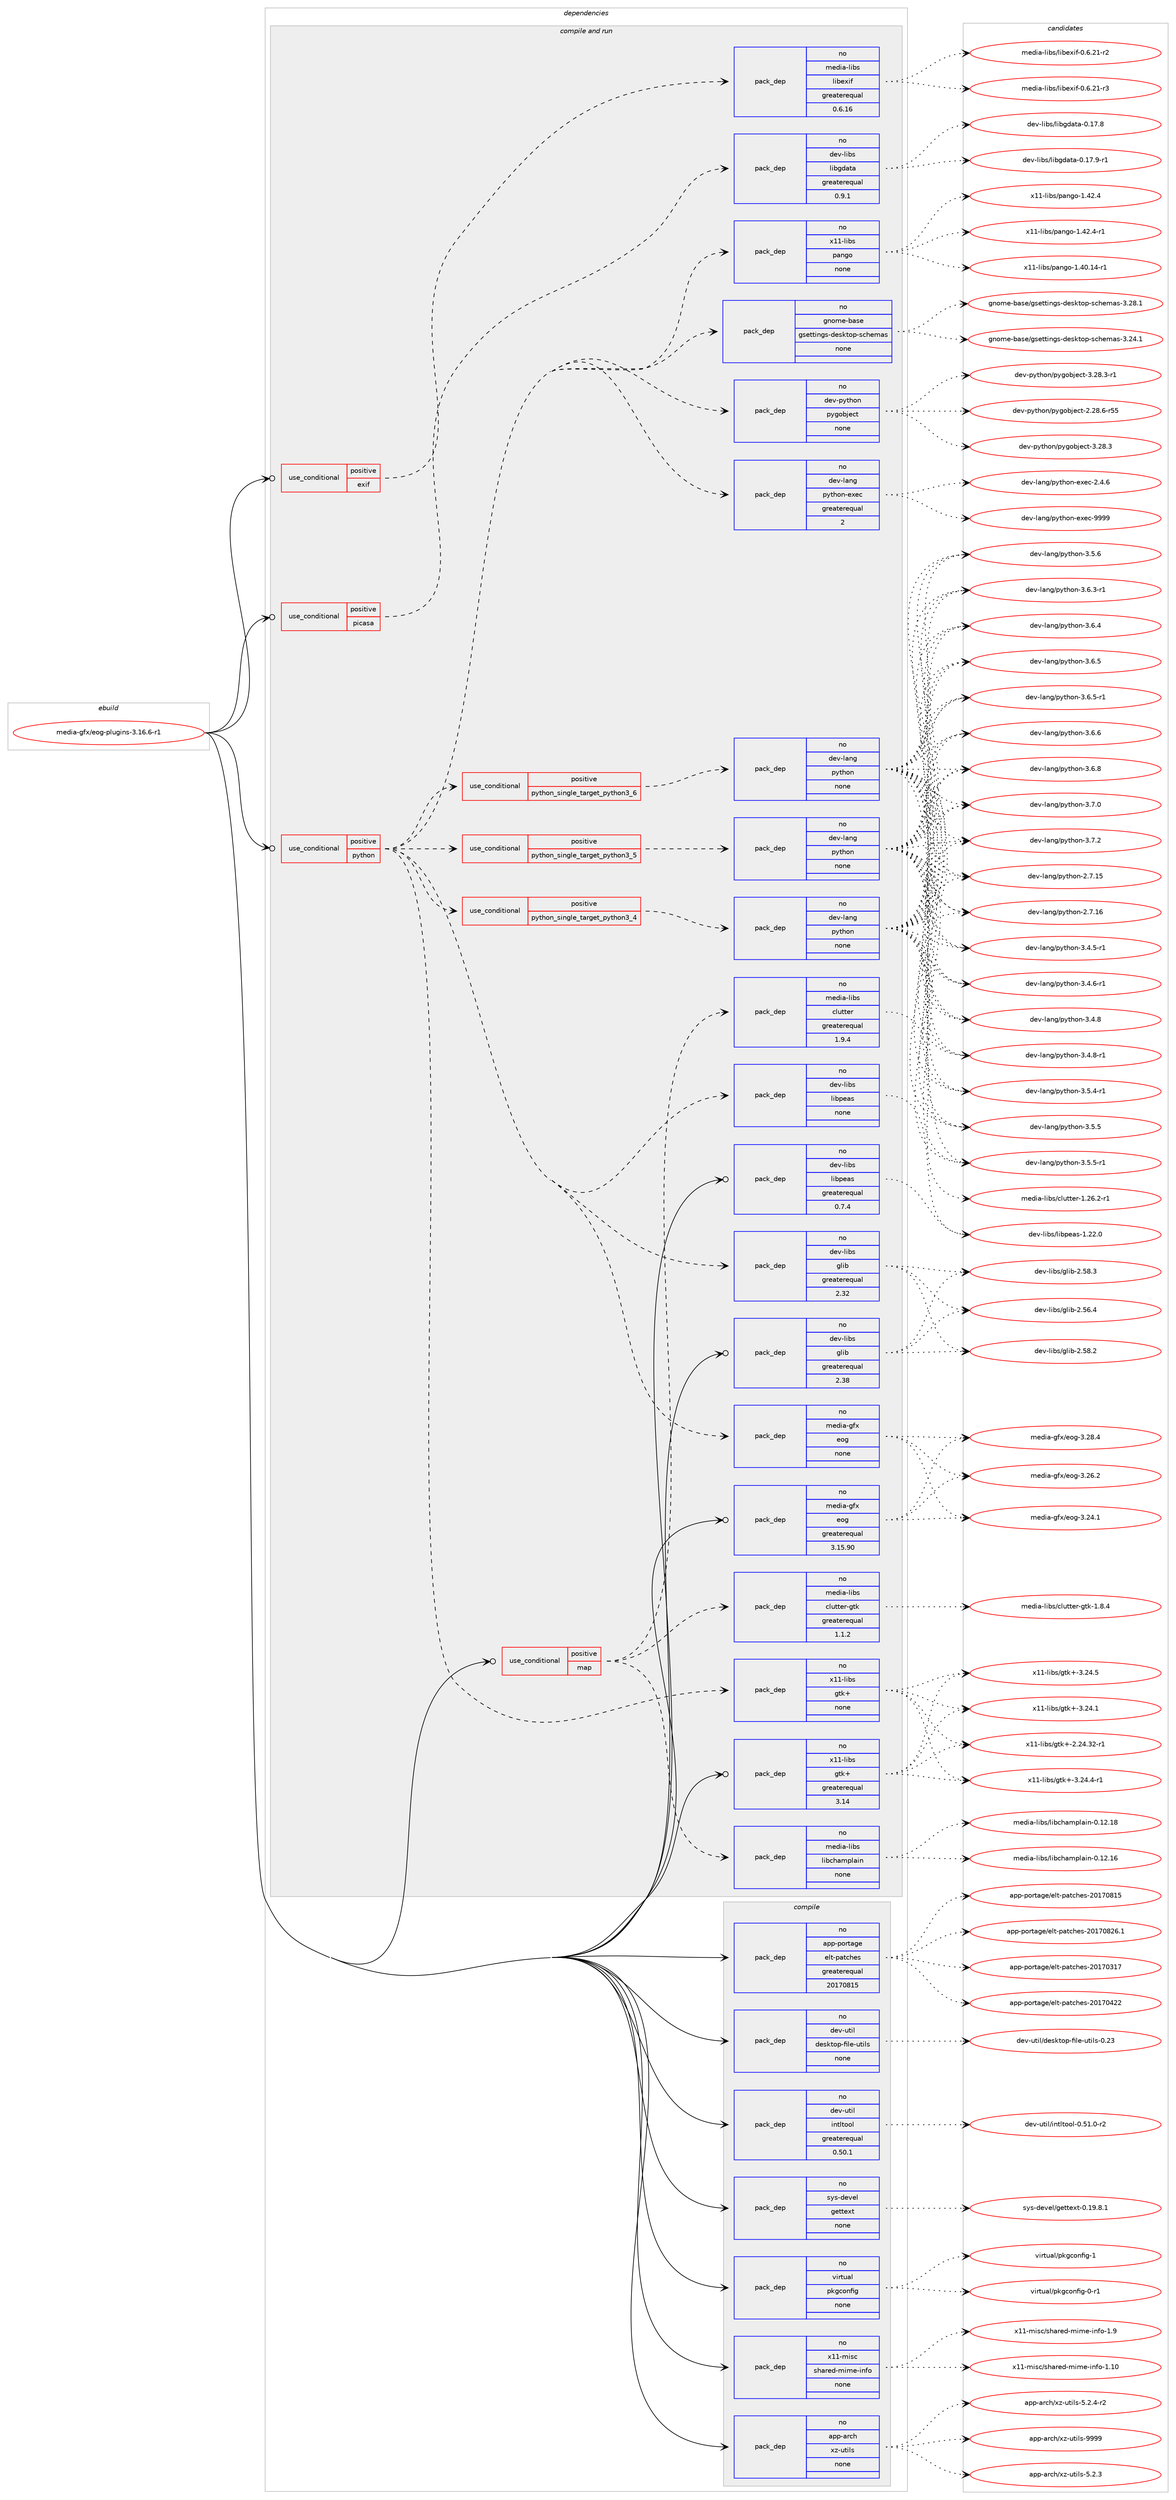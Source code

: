 digraph prolog {

# *************
# Graph options
# *************

newrank=true;
concentrate=true;
compound=true;
graph [rankdir=LR,fontname=Helvetica,fontsize=10,ranksep=1.5];#, ranksep=2.5, nodesep=0.2];
edge  [arrowhead=vee];
node  [fontname=Helvetica,fontsize=10];

# **********
# The ebuild
# **********

subgraph cluster_leftcol {
color=gray;
rank=same;
label=<<i>ebuild</i>>;
id [label="media-gfx/eog-plugins-3.16.6-r1", color=red, width=4, href="../media-gfx/eog-plugins-3.16.6-r1.svg"];
}

# ****************
# The dependencies
# ****************

subgraph cluster_midcol {
color=gray;
label=<<i>dependencies</i>>;
subgraph cluster_compile {
fillcolor="#eeeeee";
style=filled;
label=<<i>compile</i>>;
subgraph pack1144856 {
dependency1602657 [label=<<TABLE BORDER="0" CELLBORDER="1" CELLSPACING="0" CELLPADDING="4" WIDTH="220"><TR><TD ROWSPAN="6" CELLPADDING="30">pack_dep</TD></TR><TR><TD WIDTH="110">no</TD></TR><TR><TD>app-arch</TD></TR><TR><TD>xz-utils</TD></TR><TR><TD>none</TD></TR><TR><TD></TD></TR></TABLE>>, shape=none, color=blue];
}
id:e -> dependency1602657:w [weight=20,style="solid",arrowhead="vee"];
subgraph pack1144857 {
dependency1602658 [label=<<TABLE BORDER="0" CELLBORDER="1" CELLSPACING="0" CELLPADDING="4" WIDTH="220"><TR><TD ROWSPAN="6" CELLPADDING="30">pack_dep</TD></TR><TR><TD WIDTH="110">no</TD></TR><TR><TD>app-portage</TD></TR><TR><TD>elt-patches</TD></TR><TR><TD>greaterequal</TD></TR><TR><TD>20170815</TD></TR></TABLE>>, shape=none, color=blue];
}
id:e -> dependency1602658:w [weight=20,style="solid",arrowhead="vee"];
subgraph pack1144858 {
dependency1602659 [label=<<TABLE BORDER="0" CELLBORDER="1" CELLSPACING="0" CELLPADDING="4" WIDTH="220"><TR><TD ROWSPAN="6" CELLPADDING="30">pack_dep</TD></TR><TR><TD WIDTH="110">no</TD></TR><TR><TD>dev-util</TD></TR><TR><TD>desktop-file-utils</TD></TR><TR><TD>none</TD></TR><TR><TD></TD></TR></TABLE>>, shape=none, color=blue];
}
id:e -> dependency1602659:w [weight=20,style="solid",arrowhead="vee"];
subgraph pack1144859 {
dependency1602660 [label=<<TABLE BORDER="0" CELLBORDER="1" CELLSPACING="0" CELLPADDING="4" WIDTH="220"><TR><TD ROWSPAN="6" CELLPADDING="30">pack_dep</TD></TR><TR><TD WIDTH="110">no</TD></TR><TR><TD>dev-util</TD></TR><TR><TD>intltool</TD></TR><TR><TD>greaterequal</TD></TR><TR><TD>0.50.1</TD></TR></TABLE>>, shape=none, color=blue];
}
id:e -> dependency1602660:w [weight=20,style="solid",arrowhead="vee"];
subgraph pack1144860 {
dependency1602661 [label=<<TABLE BORDER="0" CELLBORDER="1" CELLSPACING="0" CELLPADDING="4" WIDTH="220"><TR><TD ROWSPAN="6" CELLPADDING="30">pack_dep</TD></TR><TR><TD WIDTH="110">no</TD></TR><TR><TD>sys-devel</TD></TR><TR><TD>gettext</TD></TR><TR><TD>none</TD></TR><TR><TD></TD></TR></TABLE>>, shape=none, color=blue];
}
id:e -> dependency1602661:w [weight=20,style="solid",arrowhead="vee"];
subgraph pack1144861 {
dependency1602662 [label=<<TABLE BORDER="0" CELLBORDER="1" CELLSPACING="0" CELLPADDING="4" WIDTH="220"><TR><TD ROWSPAN="6" CELLPADDING="30">pack_dep</TD></TR><TR><TD WIDTH="110">no</TD></TR><TR><TD>virtual</TD></TR><TR><TD>pkgconfig</TD></TR><TR><TD>none</TD></TR><TR><TD></TD></TR></TABLE>>, shape=none, color=blue];
}
id:e -> dependency1602662:w [weight=20,style="solid",arrowhead="vee"];
subgraph pack1144862 {
dependency1602663 [label=<<TABLE BORDER="0" CELLBORDER="1" CELLSPACING="0" CELLPADDING="4" WIDTH="220"><TR><TD ROWSPAN="6" CELLPADDING="30">pack_dep</TD></TR><TR><TD WIDTH="110">no</TD></TR><TR><TD>x11-misc</TD></TR><TR><TD>shared-mime-info</TD></TR><TR><TD>none</TD></TR><TR><TD></TD></TR></TABLE>>, shape=none, color=blue];
}
id:e -> dependency1602663:w [weight=20,style="solid",arrowhead="vee"];
}
subgraph cluster_compileandrun {
fillcolor="#eeeeee";
style=filled;
label=<<i>compile and run</i>>;
subgraph cond432253 {
dependency1602664 [label=<<TABLE BORDER="0" CELLBORDER="1" CELLSPACING="0" CELLPADDING="4"><TR><TD ROWSPAN="3" CELLPADDING="10">use_conditional</TD></TR><TR><TD>positive</TD></TR><TR><TD>exif</TD></TR></TABLE>>, shape=none, color=red];
subgraph pack1144863 {
dependency1602665 [label=<<TABLE BORDER="0" CELLBORDER="1" CELLSPACING="0" CELLPADDING="4" WIDTH="220"><TR><TD ROWSPAN="6" CELLPADDING="30">pack_dep</TD></TR><TR><TD WIDTH="110">no</TD></TR><TR><TD>media-libs</TD></TR><TR><TD>libexif</TD></TR><TR><TD>greaterequal</TD></TR><TR><TD>0.6.16</TD></TR></TABLE>>, shape=none, color=blue];
}
dependency1602664:e -> dependency1602665:w [weight=20,style="dashed",arrowhead="vee"];
}
id:e -> dependency1602664:w [weight=20,style="solid",arrowhead="odotvee"];
subgraph cond432254 {
dependency1602666 [label=<<TABLE BORDER="0" CELLBORDER="1" CELLSPACING="0" CELLPADDING="4"><TR><TD ROWSPAN="3" CELLPADDING="10">use_conditional</TD></TR><TR><TD>positive</TD></TR><TR><TD>map</TD></TR></TABLE>>, shape=none, color=red];
subgraph pack1144864 {
dependency1602667 [label=<<TABLE BORDER="0" CELLBORDER="1" CELLSPACING="0" CELLPADDING="4" WIDTH="220"><TR><TD ROWSPAN="6" CELLPADDING="30">pack_dep</TD></TR><TR><TD WIDTH="110">no</TD></TR><TR><TD>media-libs</TD></TR><TR><TD>libchamplain</TD></TR><TR><TD>none</TD></TR><TR><TD></TD></TR></TABLE>>, shape=none, color=blue];
}
dependency1602666:e -> dependency1602667:w [weight=20,style="dashed",arrowhead="vee"];
subgraph pack1144865 {
dependency1602668 [label=<<TABLE BORDER="0" CELLBORDER="1" CELLSPACING="0" CELLPADDING="4" WIDTH="220"><TR><TD ROWSPAN="6" CELLPADDING="30">pack_dep</TD></TR><TR><TD WIDTH="110">no</TD></TR><TR><TD>media-libs</TD></TR><TR><TD>clutter</TD></TR><TR><TD>greaterequal</TD></TR><TR><TD>1.9.4</TD></TR></TABLE>>, shape=none, color=blue];
}
dependency1602666:e -> dependency1602668:w [weight=20,style="dashed",arrowhead="vee"];
subgraph pack1144866 {
dependency1602669 [label=<<TABLE BORDER="0" CELLBORDER="1" CELLSPACING="0" CELLPADDING="4" WIDTH="220"><TR><TD ROWSPAN="6" CELLPADDING="30">pack_dep</TD></TR><TR><TD WIDTH="110">no</TD></TR><TR><TD>media-libs</TD></TR><TR><TD>clutter-gtk</TD></TR><TR><TD>greaterequal</TD></TR><TR><TD>1.1.2</TD></TR></TABLE>>, shape=none, color=blue];
}
dependency1602666:e -> dependency1602669:w [weight=20,style="dashed",arrowhead="vee"];
}
id:e -> dependency1602666:w [weight=20,style="solid",arrowhead="odotvee"];
subgraph cond432255 {
dependency1602670 [label=<<TABLE BORDER="0" CELLBORDER="1" CELLSPACING="0" CELLPADDING="4"><TR><TD ROWSPAN="3" CELLPADDING="10">use_conditional</TD></TR><TR><TD>positive</TD></TR><TR><TD>picasa</TD></TR></TABLE>>, shape=none, color=red];
subgraph pack1144867 {
dependency1602671 [label=<<TABLE BORDER="0" CELLBORDER="1" CELLSPACING="0" CELLPADDING="4" WIDTH="220"><TR><TD ROWSPAN="6" CELLPADDING="30">pack_dep</TD></TR><TR><TD WIDTH="110">no</TD></TR><TR><TD>dev-libs</TD></TR><TR><TD>libgdata</TD></TR><TR><TD>greaterequal</TD></TR><TR><TD>0.9.1</TD></TR></TABLE>>, shape=none, color=blue];
}
dependency1602670:e -> dependency1602671:w [weight=20,style="dashed",arrowhead="vee"];
}
id:e -> dependency1602670:w [weight=20,style="solid",arrowhead="odotvee"];
subgraph cond432256 {
dependency1602672 [label=<<TABLE BORDER="0" CELLBORDER="1" CELLSPACING="0" CELLPADDING="4"><TR><TD ROWSPAN="3" CELLPADDING="10">use_conditional</TD></TR><TR><TD>positive</TD></TR><TR><TD>python</TD></TR></TABLE>>, shape=none, color=red];
subgraph cond432257 {
dependency1602673 [label=<<TABLE BORDER="0" CELLBORDER="1" CELLSPACING="0" CELLPADDING="4"><TR><TD ROWSPAN="3" CELLPADDING="10">use_conditional</TD></TR><TR><TD>positive</TD></TR><TR><TD>python_single_target_python3_4</TD></TR></TABLE>>, shape=none, color=red];
subgraph pack1144868 {
dependency1602674 [label=<<TABLE BORDER="0" CELLBORDER="1" CELLSPACING="0" CELLPADDING="4" WIDTH="220"><TR><TD ROWSPAN="6" CELLPADDING="30">pack_dep</TD></TR><TR><TD WIDTH="110">no</TD></TR><TR><TD>dev-lang</TD></TR><TR><TD>python</TD></TR><TR><TD>none</TD></TR><TR><TD></TD></TR></TABLE>>, shape=none, color=blue];
}
dependency1602673:e -> dependency1602674:w [weight=20,style="dashed",arrowhead="vee"];
}
dependency1602672:e -> dependency1602673:w [weight=20,style="dashed",arrowhead="vee"];
subgraph cond432258 {
dependency1602675 [label=<<TABLE BORDER="0" CELLBORDER="1" CELLSPACING="0" CELLPADDING="4"><TR><TD ROWSPAN="3" CELLPADDING="10">use_conditional</TD></TR><TR><TD>positive</TD></TR><TR><TD>python_single_target_python3_5</TD></TR></TABLE>>, shape=none, color=red];
subgraph pack1144869 {
dependency1602676 [label=<<TABLE BORDER="0" CELLBORDER="1" CELLSPACING="0" CELLPADDING="4" WIDTH="220"><TR><TD ROWSPAN="6" CELLPADDING="30">pack_dep</TD></TR><TR><TD WIDTH="110">no</TD></TR><TR><TD>dev-lang</TD></TR><TR><TD>python</TD></TR><TR><TD>none</TD></TR><TR><TD></TD></TR></TABLE>>, shape=none, color=blue];
}
dependency1602675:e -> dependency1602676:w [weight=20,style="dashed",arrowhead="vee"];
}
dependency1602672:e -> dependency1602675:w [weight=20,style="dashed",arrowhead="vee"];
subgraph cond432259 {
dependency1602677 [label=<<TABLE BORDER="0" CELLBORDER="1" CELLSPACING="0" CELLPADDING="4"><TR><TD ROWSPAN="3" CELLPADDING="10">use_conditional</TD></TR><TR><TD>positive</TD></TR><TR><TD>python_single_target_python3_6</TD></TR></TABLE>>, shape=none, color=red];
subgraph pack1144870 {
dependency1602678 [label=<<TABLE BORDER="0" CELLBORDER="1" CELLSPACING="0" CELLPADDING="4" WIDTH="220"><TR><TD ROWSPAN="6" CELLPADDING="30">pack_dep</TD></TR><TR><TD WIDTH="110">no</TD></TR><TR><TD>dev-lang</TD></TR><TR><TD>python</TD></TR><TR><TD>none</TD></TR><TR><TD></TD></TR></TABLE>>, shape=none, color=blue];
}
dependency1602677:e -> dependency1602678:w [weight=20,style="dashed",arrowhead="vee"];
}
dependency1602672:e -> dependency1602677:w [weight=20,style="dashed",arrowhead="vee"];
subgraph pack1144871 {
dependency1602679 [label=<<TABLE BORDER="0" CELLBORDER="1" CELLSPACING="0" CELLPADDING="4" WIDTH="220"><TR><TD ROWSPAN="6" CELLPADDING="30">pack_dep</TD></TR><TR><TD WIDTH="110">no</TD></TR><TR><TD>dev-lang</TD></TR><TR><TD>python-exec</TD></TR><TR><TD>greaterequal</TD></TR><TR><TD>2</TD></TR></TABLE>>, shape=none, color=blue];
}
dependency1602672:e -> dependency1602679:w [weight=20,style="dashed",arrowhead="vee"];
subgraph pack1144872 {
dependency1602680 [label=<<TABLE BORDER="0" CELLBORDER="1" CELLSPACING="0" CELLPADDING="4" WIDTH="220"><TR><TD ROWSPAN="6" CELLPADDING="30">pack_dep</TD></TR><TR><TD WIDTH="110">no</TD></TR><TR><TD>dev-libs</TD></TR><TR><TD>glib</TD></TR><TR><TD>greaterequal</TD></TR><TR><TD>2.32</TD></TR></TABLE>>, shape=none, color=blue];
}
dependency1602672:e -> dependency1602680:w [weight=20,style="dashed",arrowhead="vee"];
subgraph pack1144873 {
dependency1602681 [label=<<TABLE BORDER="0" CELLBORDER="1" CELLSPACING="0" CELLPADDING="4" WIDTH="220"><TR><TD ROWSPAN="6" CELLPADDING="30">pack_dep</TD></TR><TR><TD WIDTH="110">no</TD></TR><TR><TD>dev-libs</TD></TR><TR><TD>libpeas</TD></TR><TR><TD>none</TD></TR><TR><TD></TD></TR></TABLE>>, shape=none, color=blue];
}
dependency1602672:e -> dependency1602681:w [weight=20,style="dashed",arrowhead="vee"];
subgraph pack1144874 {
dependency1602682 [label=<<TABLE BORDER="0" CELLBORDER="1" CELLSPACING="0" CELLPADDING="4" WIDTH="220"><TR><TD ROWSPAN="6" CELLPADDING="30">pack_dep</TD></TR><TR><TD WIDTH="110">no</TD></TR><TR><TD>dev-python</TD></TR><TR><TD>pygobject</TD></TR><TR><TD>none</TD></TR><TR><TD></TD></TR></TABLE>>, shape=none, color=blue];
}
dependency1602672:e -> dependency1602682:w [weight=20,style="dashed",arrowhead="vee"];
subgraph pack1144875 {
dependency1602683 [label=<<TABLE BORDER="0" CELLBORDER="1" CELLSPACING="0" CELLPADDING="4" WIDTH="220"><TR><TD ROWSPAN="6" CELLPADDING="30">pack_dep</TD></TR><TR><TD WIDTH="110">no</TD></TR><TR><TD>gnome-base</TD></TR><TR><TD>gsettings-desktop-schemas</TD></TR><TR><TD>none</TD></TR><TR><TD></TD></TR></TABLE>>, shape=none, color=blue];
}
dependency1602672:e -> dependency1602683:w [weight=20,style="dashed",arrowhead="vee"];
subgraph pack1144876 {
dependency1602684 [label=<<TABLE BORDER="0" CELLBORDER="1" CELLSPACING="0" CELLPADDING="4" WIDTH="220"><TR><TD ROWSPAN="6" CELLPADDING="30">pack_dep</TD></TR><TR><TD WIDTH="110">no</TD></TR><TR><TD>media-gfx</TD></TR><TR><TD>eog</TD></TR><TR><TD>none</TD></TR><TR><TD></TD></TR></TABLE>>, shape=none, color=blue];
}
dependency1602672:e -> dependency1602684:w [weight=20,style="dashed",arrowhead="vee"];
subgraph pack1144877 {
dependency1602685 [label=<<TABLE BORDER="0" CELLBORDER="1" CELLSPACING="0" CELLPADDING="4" WIDTH="220"><TR><TD ROWSPAN="6" CELLPADDING="30">pack_dep</TD></TR><TR><TD WIDTH="110">no</TD></TR><TR><TD>x11-libs</TD></TR><TR><TD>gtk+</TD></TR><TR><TD>none</TD></TR><TR><TD></TD></TR></TABLE>>, shape=none, color=blue];
}
dependency1602672:e -> dependency1602685:w [weight=20,style="dashed",arrowhead="vee"];
subgraph pack1144878 {
dependency1602686 [label=<<TABLE BORDER="0" CELLBORDER="1" CELLSPACING="0" CELLPADDING="4" WIDTH="220"><TR><TD ROWSPAN="6" CELLPADDING="30">pack_dep</TD></TR><TR><TD WIDTH="110">no</TD></TR><TR><TD>x11-libs</TD></TR><TR><TD>pango</TD></TR><TR><TD>none</TD></TR><TR><TD></TD></TR></TABLE>>, shape=none, color=blue];
}
dependency1602672:e -> dependency1602686:w [weight=20,style="dashed",arrowhead="vee"];
}
id:e -> dependency1602672:w [weight=20,style="solid",arrowhead="odotvee"];
subgraph pack1144879 {
dependency1602687 [label=<<TABLE BORDER="0" CELLBORDER="1" CELLSPACING="0" CELLPADDING="4" WIDTH="220"><TR><TD ROWSPAN="6" CELLPADDING="30">pack_dep</TD></TR><TR><TD WIDTH="110">no</TD></TR><TR><TD>dev-libs</TD></TR><TR><TD>glib</TD></TR><TR><TD>greaterequal</TD></TR><TR><TD>2.38</TD></TR></TABLE>>, shape=none, color=blue];
}
id:e -> dependency1602687:w [weight=20,style="solid",arrowhead="odotvee"];
subgraph pack1144880 {
dependency1602688 [label=<<TABLE BORDER="0" CELLBORDER="1" CELLSPACING="0" CELLPADDING="4" WIDTH="220"><TR><TD ROWSPAN="6" CELLPADDING="30">pack_dep</TD></TR><TR><TD WIDTH="110">no</TD></TR><TR><TD>dev-libs</TD></TR><TR><TD>libpeas</TD></TR><TR><TD>greaterequal</TD></TR><TR><TD>0.7.4</TD></TR></TABLE>>, shape=none, color=blue];
}
id:e -> dependency1602688:w [weight=20,style="solid",arrowhead="odotvee"];
subgraph pack1144881 {
dependency1602689 [label=<<TABLE BORDER="0" CELLBORDER="1" CELLSPACING="0" CELLPADDING="4" WIDTH="220"><TR><TD ROWSPAN="6" CELLPADDING="30">pack_dep</TD></TR><TR><TD WIDTH="110">no</TD></TR><TR><TD>media-gfx</TD></TR><TR><TD>eog</TD></TR><TR><TD>greaterequal</TD></TR><TR><TD>3.15.90</TD></TR></TABLE>>, shape=none, color=blue];
}
id:e -> dependency1602689:w [weight=20,style="solid",arrowhead="odotvee"];
subgraph pack1144882 {
dependency1602690 [label=<<TABLE BORDER="0" CELLBORDER="1" CELLSPACING="0" CELLPADDING="4" WIDTH="220"><TR><TD ROWSPAN="6" CELLPADDING="30">pack_dep</TD></TR><TR><TD WIDTH="110">no</TD></TR><TR><TD>x11-libs</TD></TR><TR><TD>gtk+</TD></TR><TR><TD>greaterequal</TD></TR><TR><TD>3.14</TD></TR></TABLE>>, shape=none, color=blue];
}
id:e -> dependency1602690:w [weight=20,style="solid",arrowhead="odotvee"];
}
subgraph cluster_run {
fillcolor="#eeeeee";
style=filled;
label=<<i>run</i>>;
}
}

# **************
# The candidates
# **************

subgraph cluster_choices {
rank=same;
color=gray;
label=<<i>candidates</i>>;

subgraph choice1144856 {
color=black;
nodesep=1;
choice971121124597114991044712012245117116105108115455346504651 [label="app-arch/xz-utils-5.2.3", color=red, width=4,href="../app-arch/xz-utils-5.2.3.svg"];
choice9711211245971149910447120122451171161051081154553465046524511450 [label="app-arch/xz-utils-5.2.4-r2", color=red, width=4,href="../app-arch/xz-utils-5.2.4-r2.svg"];
choice9711211245971149910447120122451171161051081154557575757 [label="app-arch/xz-utils-9999", color=red, width=4,href="../app-arch/xz-utils-9999.svg"];
dependency1602657:e -> choice971121124597114991044712012245117116105108115455346504651:w [style=dotted,weight="100"];
dependency1602657:e -> choice9711211245971149910447120122451171161051081154553465046524511450:w [style=dotted,weight="100"];
dependency1602657:e -> choice9711211245971149910447120122451171161051081154557575757:w [style=dotted,weight="100"];
}
subgraph choice1144857 {
color=black;
nodesep=1;
choice97112112451121111141169710310147101108116451129711699104101115455048495548514955 [label="app-portage/elt-patches-20170317", color=red, width=4,href="../app-portage/elt-patches-20170317.svg"];
choice97112112451121111141169710310147101108116451129711699104101115455048495548525050 [label="app-portage/elt-patches-20170422", color=red, width=4,href="../app-portage/elt-patches-20170422.svg"];
choice97112112451121111141169710310147101108116451129711699104101115455048495548564953 [label="app-portage/elt-patches-20170815", color=red, width=4,href="../app-portage/elt-patches-20170815.svg"];
choice971121124511211111411697103101471011081164511297116991041011154550484955485650544649 [label="app-portage/elt-patches-20170826.1", color=red, width=4,href="../app-portage/elt-patches-20170826.1.svg"];
dependency1602658:e -> choice97112112451121111141169710310147101108116451129711699104101115455048495548514955:w [style=dotted,weight="100"];
dependency1602658:e -> choice97112112451121111141169710310147101108116451129711699104101115455048495548525050:w [style=dotted,weight="100"];
dependency1602658:e -> choice97112112451121111141169710310147101108116451129711699104101115455048495548564953:w [style=dotted,weight="100"];
dependency1602658:e -> choice971121124511211111411697103101471011081164511297116991041011154550484955485650544649:w [style=dotted,weight="100"];
}
subgraph choice1144858 {
color=black;
nodesep=1;
choice100101118451171161051084710010111510711611111245102105108101451171161051081154548465051 [label="dev-util/desktop-file-utils-0.23", color=red, width=4,href="../dev-util/desktop-file-utils-0.23.svg"];
dependency1602659:e -> choice100101118451171161051084710010111510711611111245102105108101451171161051081154548465051:w [style=dotted,weight="100"];
}
subgraph choice1144859 {
color=black;
nodesep=1;
choice1001011184511711610510847105110116108116111111108454846534946484511450 [label="dev-util/intltool-0.51.0-r2", color=red, width=4,href="../dev-util/intltool-0.51.0-r2.svg"];
dependency1602660:e -> choice1001011184511711610510847105110116108116111111108454846534946484511450:w [style=dotted,weight="100"];
}
subgraph choice1144860 {
color=black;
nodesep=1;
choice1151211154510010111810110847103101116116101120116454846495746564649 [label="sys-devel/gettext-0.19.8.1", color=red, width=4,href="../sys-devel/gettext-0.19.8.1.svg"];
dependency1602661:e -> choice1151211154510010111810110847103101116116101120116454846495746564649:w [style=dotted,weight="100"];
}
subgraph choice1144861 {
color=black;
nodesep=1;
choice11810511411611797108471121071039911111010210510345484511449 [label="virtual/pkgconfig-0-r1", color=red, width=4,href="../virtual/pkgconfig-0-r1.svg"];
choice1181051141161179710847112107103991111101021051034549 [label="virtual/pkgconfig-1", color=red, width=4,href="../virtual/pkgconfig-1.svg"];
dependency1602662:e -> choice11810511411611797108471121071039911111010210510345484511449:w [style=dotted,weight="100"];
dependency1602662:e -> choice1181051141161179710847112107103991111101021051034549:w [style=dotted,weight="100"];
}
subgraph choice1144862 {
color=black;
nodesep=1;
choice12049494510910511599471151049711410110045109105109101451051101021114549464948 [label="x11-misc/shared-mime-info-1.10", color=red, width=4,href="../x11-misc/shared-mime-info-1.10.svg"];
choice120494945109105115994711510497114101100451091051091014510511010211145494657 [label="x11-misc/shared-mime-info-1.9", color=red, width=4,href="../x11-misc/shared-mime-info-1.9.svg"];
dependency1602663:e -> choice12049494510910511599471151049711410110045109105109101451051101021114549464948:w [style=dotted,weight="100"];
dependency1602663:e -> choice120494945109105115994711510497114101100451091051091014510511010211145494657:w [style=dotted,weight="100"];
}
subgraph choice1144863 {
color=black;
nodesep=1;
choice1091011001059745108105981154710810598101120105102454846544650494511450 [label="media-libs/libexif-0.6.21-r2", color=red, width=4,href="../media-libs/libexif-0.6.21-r2.svg"];
choice1091011001059745108105981154710810598101120105102454846544650494511451 [label="media-libs/libexif-0.6.21-r3", color=red, width=4,href="../media-libs/libexif-0.6.21-r3.svg"];
dependency1602665:e -> choice1091011001059745108105981154710810598101120105102454846544650494511450:w [style=dotted,weight="100"];
dependency1602665:e -> choice1091011001059745108105981154710810598101120105102454846544650494511451:w [style=dotted,weight="100"];
}
subgraph choice1144864 {
color=black;
nodesep=1;
choice10910110010597451081059811547108105989910497109112108971051104548464950464954 [label="media-libs/libchamplain-0.12.16", color=red, width=4,href="../media-libs/libchamplain-0.12.16.svg"];
choice10910110010597451081059811547108105989910497109112108971051104548464950464956 [label="media-libs/libchamplain-0.12.18", color=red, width=4,href="../media-libs/libchamplain-0.12.18.svg"];
dependency1602667:e -> choice10910110010597451081059811547108105989910497109112108971051104548464950464954:w [style=dotted,weight="100"];
dependency1602667:e -> choice10910110010597451081059811547108105989910497109112108971051104548464950464956:w [style=dotted,weight="100"];
}
subgraph choice1144865 {
color=black;
nodesep=1;
choice1091011001059745108105981154799108117116116101114454946505446504511449 [label="media-libs/clutter-1.26.2-r1", color=red, width=4,href="../media-libs/clutter-1.26.2-r1.svg"];
dependency1602668:e -> choice1091011001059745108105981154799108117116116101114454946505446504511449:w [style=dotted,weight="100"];
}
subgraph choice1144866 {
color=black;
nodesep=1;
choice109101100105974510810598115479910811711611610111445103116107454946564652 [label="media-libs/clutter-gtk-1.8.4", color=red, width=4,href="../media-libs/clutter-gtk-1.8.4.svg"];
dependency1602669:e -> choice109101100105974510810598115479910811711611610111445103116107454946564652:w [style=dotted,weight="100"];
}
subgraph choice1144867 {
color=black;
nodesep=1;
choice10010111845108105981154710810598103100971169745484649554656 [label="dev-libs/libgdata-0.17.8", color=red, width=4,href="../dev-libs/libgdata-0.17.8.svg"];
choice100101118451081059811547108105981031009711697454846495546574511449 [label="dev-libs/libgdata-0.17.9-r1", color=red, width=4,href="../dev-libs/libgdata-0.17.9-r1.svg"];
dependency1602671:e -> choice10010111845108105981154710810598103100971169745484649554656:w [style=dotted,weight="100"];
dependency1602671:e -> choice100101118451081059811547108105981031009711697454846495546574511449:w [style=dotted,weight="100"];
}
subgraph choice1144868 {
color=black;
nodesep=1;
choice10010111845108971101034711212111610411111045504655464953 [label="dev-lang/python-2.7.15", color=red, width=4,href="../dev-lang/python-2.7.15.svg"];
choice10010111845108971101034711212111610411111045504655464954 [label="dev-lang/python-2.7.16", color=red, width=4,href="../dev-lang/python-2.7.16.svg"];
choice1001011184510897110103471121211161041111104551465246534511449 [label="dev-lang/python-3.4.5-r1", color=red, width=4,href="../dev-lang/python-3.4.5-r1.svg"];
choice1001011184510897110103471121211161041111104551465246544511449 [label="dev-lang/python-3.4.6-r1", color=red, width=4,href="../dev-lang/python-3.4.6-r1.svg"];
choice100101118451089711010347112121116104111110455146524656 [label="dev-lang/python-3.4.8", color=red, width=4,href="../dev-lang/python-3.4.8.svg"];
choice1001011184510897110103471121211161041111104551465246564511449 [label="dev-lang/python-3.4.8-r1", color=red, width=4,href="../dev-lang/python-3.4.8-r1.svg"];
choice1001011184510897110103471121211161041111104551465346524511449 [label="dev-lang/python-3.5.4-r1", color=red, width=4,href="../dev-lang/python-3.5.4-r1.svg"];
choice100101118451089711010347112121116104111110455146534653 [label="dev-lang/python-3.5.5", color=red, width=4,href="../dev-lang/python-3.5.5.svg"];
choice1001011184510897110103471121211161041111104551465346534511449 [label="dev-lang/python-3.5.5-r1", color=red, width=4,href="../dev-lang/python-3.5.5-r1.svg"];
choice100101118451089711010347112121116104111110455146534654 [label="dev-lang/python-3.5.6", color=red, width=4,href="../dev-lang/python-3.5.6.svg"];
choice1001011184510897110103471121211161041111104551465446514511449 [label="dev-lang/python-3.6.3-r1", color=red, width=4,href="../dev-lang/python-3.6.3-r1.svg"];
choice100101118451089711010347112121116104111110455146544652 [label="dev-lang/python-3.6.4", color=red, width=4,href="../dev-lang/python-3.6.4.svg"];
choice100101118451089711010347112121116104111110455146544653 [label="dev-lang/python-3.6.5", color=red, width=4,href="../dev-lang/python-3.6.5.svg"];
choice1001011184510897110103471121211161041111104551465446534511449 [label="dev-lang/python-3.6.5-r1", color=red, width=4,href="../dev-lang/python-3.6.5-r1.svg"];
choice100101118451089711010347112121116104111110455146544654 [label="dev-lang/python-3.6.6", color=red, width=4,href="../dev-lang/python-3.6.6.svg"];
choice100101118451089711010347112121116104111110455146544656 [label="dev-lang/python-3.6.8", color=red, width=4,href="../dev-lang/python-3.6.8.svg"];
choice100101118451089711010347112121116104111110455146554648 [label="dev-lang/python-3.7.0", color=red, width=4,href="../dev-lang/python-3.7.0.svg"];
choice100101118451089711010347112121116104111110455146554650 [label="dev-lang/python-3.7.2", color=red, width=4,href="../dev-lang/python-3.7.2.svg"];
dependency1602674:e -> choice10010111845108971101034711212111610411111045504655464953:w [style=dotted,weight="100"];
dependency1602674:e -> choice10010111845108971101034711212111610411111045504655464954:w [style=dotted,weight="100"];
dependency1602674:e -> choice1001011184510897110103471121211161041111104551465246534511449:w [style=dotted,weight="100"];
dependency1602674:e -> choice1001011184510897110103471121211161041111104551465246544511449:w [style=dotted,weight="100"];
dependency1602674:e -> choice100101118451089711010347112121116104111110455146524656:w [style=dotted,weight="100"];
dependency1602674:e -> choice1001011184510897110103471121211161041111104551465246564511449:w [style=dotted,weight="100"];
dependency1602674:e -> choice1001011184510897110103471121211161041111104551465346524511449:w [style=dotted,weight="100"];
dependency1602674:e -> choice100101118451089711010347112121116104111110455146534653:w [style=dotted,weight="100"];
dependency1602674:e -> choice1001011184510897110103471121211161041111104551465346534511449:w [style=dotted,weight="100"];
dependency1602674:e -> choice100101118451089711010347112121116104111110455146534654:w [style=dotted,weight="100"];
dependency1602674:e -> choice1001011184510897110103471121211161041111104551465446514511449:w [style=dotted,weight="100"];
dependency1602674:e -> choice100101118451089711010347112121116104111110455146544652:w [style=dotted,weight="100"];
dependency1602674:e -> choice100101118451089711010347112121116104111110455146544653:w [style=dotted,weight="100"];
dependency1602674:e -> choice1001011184510897110103471121211161041111104551465446534511449:w [style=dotted,weight="100"];
dependency1602674:e -> choice100101118451089711010347112121116104111110455146544654:w [style=dotted,weight="100"];
dependency1602674:e -> choice100101118451089711010347112121116104111110455146544656:w [style=dotted,weight="100"];
dependency1602674:e -> choice100101118451089711010347112121116104111110455146554648:w [style=dotted,weight="100"];
dependency1602674:e -> choice100101118451089711010347112121116104111110455146554650:w [style=dotted,weight="100"];
}
subgraph choice1144869 {
color=black;
nodesep=1;
choice10010111845108971101034711212111610411111045504655464953 [label="dev-lang/python-2.7.15", color=red, width=4,href="../dev-lang/python-2.7.15.svg"];
choice10010111845108971101034711212111610411111045504655464954 [label="dev-lang/python-2.7.16", color=red, width=4,href="../dev-lang/python-2.7.16.svg"];
choice1001011184510897110103471121211161041111104551465246534511449 [label="dev-lang/python-3.4.5-r1", color=red, width=4,href="../dev-lang/python-3.4.5-r1.svg"];
choice1001011184510897110103471121211161041111104551465246544511449 [label="dev-lang/python-3.4.6-r1", color=red, width=4,href="../dev-lang/python-3.4.6-r1.svg"];
choice100101118451089711010347112121116104111110455146524656 [label="dev-lang/python-3.4.8", color=red, width=4,href="../dev-lang/python-3.4.8.svg"];
choice1001011184510897110103471121211161041111104551465246564511449 [label="dev-lang/python-3.4.8-r1", color=red, width=4,href="../dev-lang/python-3.4.8-r1.svg"];
choice1001011184510897110103471121211161041111104551465346524511449 [label="dev-lang/python-3.5.4-r1", color=red, width=4,href="../dev-lang/python-3.5.4-r1.svg"];
choice100101118451089711010347112121116104111110455146534653 [label="dev-lang/python-3.5.5", color=red, width=4,href="../dev-lang/python-3.5.5.svg"];
choice1001011184510897110103471121211161041111104551465346534511449 [label="dev-lang/python-3.5.5-r1", color=red, width=4,href="../dev-lang/python-3.5.5-r1.svg"];
choice100101118451089711010347112121116104111110455146534654 [label="dev-lang/python-3.5.6", color=red, width=4,href="../dev-lang/python-3.5.6.svg"];
choice1001011184510897110103471121211161041111104551465446514511449 [label="dev-lang/python-3.6.3-r1", color=red, width=4,href="../dev-lang/python-3.6.3-r1.svg"];
choice100101118451089711010347112121116104111110455146544652 [label="dev-lang/python-3.6.4", color=red, width=4,href="../dev-lang/python-3.6.4.svg"];
choice100101118451089711010347112121116104111110455146544653 [label="dev-lang/python-3.6.5", color=red, width=4,href="../dev-lang/python-3.6.5.svg"];
choice1001011184510897110103471121211161041111104551465446534511449 [label="dev-lang/python-3.6.5-r1", color=red, width=4,href="../dev-lang/python-3.6.5-r1.svg"];
choice100101118451089711010347112121116104111110455146544654 [label="dev-lang/python-3.6.6", color=red, width=4,href="../dev-lang/python-3.6.6.svg"];
choice100101118451089711010347112121116104111110455146544656 [label="dev-lang/python-3.6.8", color=red, width=4,href="../dev-lang/python-3.6.8.svg"];
choice100101118451089711010347112121116104111110455146554648 [label="dev-lang/python-3.7.0", color=red, width=4,href="../dev-lang/python-3.7.0.svg"];
choice100101118451089711010347112121116104111110455146554650 [label="dev-lang/python-3.7.2", color=red, width=4,href="../dev-lang/python-3.7.2.svg"];
dependency1602676:e -> choice10010111845108971101034711212111610411111045504655464953:w [style=dotted,weight="100"];
dependency1602676:e -> choice10010111845108971101034711212111610411111045504655464954:w [style=dotted,weight="100"];
dependency1602676:e -> choice1001011184510897110103471121211161041111104551465246534511449:w [style=dotted,weight="100"];
dependency1602676:e -> choice1001011184510897110103471121211161041111104551465246544511449:w [style=dotted,weight="100"];
dependency1602676:e -> choice100101118451089711010347112121116104111110455146524656:w [style=dotted,weight="100"];
dependency1602676:e -> choice1001011184510897110103471121211161041111104551465246564511449:w [style=dotted,weight="100"];
dependency1602676:e -> choice1001011184510897110103471121211161041111104551465346524511449:w [style=dotted,weight="100"];
dependency1602676:e -> choice100101118451089711010347112121116104111110455146534653:w [style=dotted,weight="100"];
dependency1602676:e -> choice1001011184510897110103471121211161041111104551465346534511449:w [style=dotted,weight="100"];
dependency1602676:e -> choice100101118451089711010347112121116104111110455146534654:w [style=dotted,weight="100"];
dependency1602676:e -> choice1001011184510897110103471121211161041111104551465446514511449:w [style=dotted,weight="100"];
dependency1602676:e -> choice100101118451089711010347112121116104111110455146544652:w [style=dotted,weight="100"];
dependency1602676:e -> choice100101118451089711010347112121116104111110455146544653:w [style=dotted,weight="100"];
dependency1602676:e -> choice1001011184510897110103471121211161041111104551465446534511449:w [style=dotted,weight="100"];
dependency1602676:e -> choice100101118451089711010347112121116104111110455146544654:w [style=dotted,weight="100"];
dependency1602676:e -> choice100101118451089711010347112121116104111110455146544656:w [style=dotted,weight="100"];
dependency1602676:e -> choice100101118451089711010347112121116104111110455146554648:w [style=dotted,weight="100"];
dependency1602676:e -> choice100101118451089711010347112121116104111110455146554650:w [style=dotted,weight="100"];
}
subgraph choice1144870 {
color=black;
nodesep=1;
choice10010111845108971101034711212111610411111045504655464953 [label="dev-lang/python-2.7.15", color=red, width=4,href="../dev-lang/python-2.7.15.svg"];
choice10010111845108971101034711212111610411111045504655464954 [label="dev-lang/python-2.7.16", color=red, width=4,href="../dev-lang/python-2.7.16.svg"];
choice1001011184510897110103471121211161041111104551465246534511449 [label="dev-lang/python-3.4.5-r1", color=red, width=4,href="../dev-lang/python-3.4.5-r1.svg"];
choice1001011184510897110103471121211161041111104551465246544511449 [label="dev-lang/python-3.4.6-r1", color=red, width=4,href="../dev-lang/python-3.4.6-r1.svg"];
choice100101118451089711010347112121116104111110455146524656 [label="dev-lang/python-3.4.8", color=red, width=4,href="../dev-lang/python-3.4.8.svg"];
choice1001011184510897110103471121211161041111104551465246564511449 [label="dev-lang/python-3.4.8-r1", color=red, width=4,href="../dev-lang/python-3.4.8-r1.svg"];
choice1001011184510897110103471121211161041111104551465346524511449 [label="dev-lang/python-3.5.4-r1", color=red, width=4,href="../dev-lang/python-3.5.4-r1.svg"];
choice100101118451089711010347112121116104111110455146534653 [label="dev-lang/python-3.5.5", color=red, width=4,href="../dev-lang/python-3.5.5.svg"];
choice1001011184510897110103471121211161041111104551465346534511449 [label="dev-lang/python-3.5.5-r1", color=red, width=4,href="../dev-lang/python-3.5.5-r1.svg"];
choice100101118451089711010347112121116104111110455146534654 [label="dev-lang/python-3.5.6", color=red, width=4,href="../dev-lang/python-3.5.6.svg"];
choice1001011184510897110103471121211161041111104551465446514511449 [label="dev-lang/python-3.6.3-r1", color=red, width=4,href="../dev-lang/python-3.6.3-r1.svg"];
choice100101118451089711010347112121116104111110455146544652 [label="dev-lang/python-3.6.4", color=red, width=4,href="../dev-lang/python-3.6.4.svg"];
choice100101118451089711010347112121116104111110455146544653 [label="dev-lang/python-3.6.5", color=red, width=4,href="../dev-lang/python-3.6.5.svg"];
choice1001011184510897110103471121211161041111104551465446534511449 [label="dev-lang/python-3.6.5-r1", color=red, width=4,href="../dev-lang/python-3.6.5-r1.svg"];
choice100101118451089711010347112121116104111110455146544654 [label="dev-lang/python-3.6.6", color=red, width=4,href="../dev-lang/python-3.6.6.svg"];
choice100101118451089711010347112121116104111110455146544656 [label="dev-lang/python-3.6.8", color=red, width=4,href="../dev-lang/python-3.6.8.svg"];
choice100101118451089711010347112121116104111110455146554648 [label="dev-lang/python-3.7.0", color=red, width=4,href="../dev-lang/python-3.7.0.svg"];
choice100101118451089711010347112121116104111110455146554650 [label="dev-lang/python-3.7.2", color=red, width=4,href="../dev-lang/python-3.7.2.svg"];
dependency1602678:e -> choice10010111845108971101034711212111610411111045504655464953:w [style=dotted,weight="100"];
dependency1602678:e -> choice10010111845108971101034711212111610411111045504655464954:w [style=dotted,weight="100"];
dependency1602678:e -> choice1001011184510897110103471121211161041111104551465246534511449:w [style=dotted,weight="100"];
dependency1602678:e -> choice1001011184510897110103471121211161041111104551465246544511449:w [style=dotted,weight="100"];
dependency1602678:e -> choice100101118451089711010347112121116104111110455146524656:w [style=dotted,weight="100"];
dependency1602678:e -> choice1001011184510897110103471121211161041111104551465246564511449:w [style=dotted,weight="100"];
dependency1602678:e -> choice1001011184510897110103471121211161041111104551465346524511449:w [style=dotted,weight="100"];
dependency1602678:e -> choice100101118451089711010347112121116104111110455146534653:w [style=dotted,weight="100"];
dependency1602678:e -> choice1001011184510897110103471121211161041111104551465346534511449:w [style=dotted,weight="100"];
dependency1602678:e -> choice100101118451089711010347112121116104111110455146534654:w [style=dotted,weight="100"];
dependency1602678:e -> choice1001011184510897110103471121211161041111104551465446514511449:w [style=dotted,weight="100"];
dependency1602678:e -> choice100101118451089711010347112121116104111110455146544652:w [style=dotted,weight="100"];
dependency1602678:e -> choice100101118451089711010347112121116104111110455146544653:w [style=dotted,weight="100"];
dependency1602678:e -> choice1001011184510897110103471121211161041111104551465446534511449:w [style=dotted,weight="100"];
dependency1602678:e -> choice100101118451089711010347112121116104111110455146544654:w [style=dotted,weight="100"];
dependency1602678:e -> choice100101118451089711010347112121116104111110455146544656:w [style=dotted,weight="100"];
dependency1602678:e -> choice100101118451089711010347112121116104111110455146554648:w [style=dotted,weight="100"];
dependency1602678:e -> choice100101118451089711010347112121116104111110455146554650:w [style=dotted,weight="100"];
}
subgraph choice1144871 {
color=black;
nodesep=1;
choice1001011184510897110103471121211161041111104510112010199455046524654 [label="dev-lang/python-exec-2.4.6", color=red, width=4,href="../dev-lang/python-exec-2.4.6.svg"];
choice10010111845108971101034711212111610411111045101120101994557575757 [label="dev-lang/python-exec-9999", color=red, width=4,href="../dev-lang/python-exec-9999.svg"];
dependency1602679:e -> choice1001011184510897110103471121211161041111104510112010199455046524654:w [style=dotted,weight="100"];
dependency1602679:e -> choice10010111845108971101034711212111610411111045101120101994557575757:w [style=dotted,weight="100"];
}
subgraph choice1144872 {
color=black;
nodesep=1;
choice1001011184510810598115471031081059845504653544652 [label="dev-libs/glib-2.56.4", color=red, width=4,href="../dev-libs/glib-2.56.4.svg"];
choice1001011184510810598115471031081059845504653564650 [label="dev-libs/glib-2.58.2", color=red, width=4,href="../dev-libs/glib-2.58.2.svg"];
choice1001011184510810598115471031081059845504653564651 [label="dev-libs/glib-2.58.3", color=red, width=4,href="../dev-libs/glib-2.58.3.svg"];
dependency1602680:e -> choice1001011184510810598115471031081059845504653544652:w [style=dotted,weight="100"];
dependency1602680:e -> choice1001011184510810598115471031081059845504653564650:w [style=dotted,weight="100"];
dependency1602680:e -> choice1001011184510810598115471031081059845504653564651:w [style=dotted,weight="100"];
}
subgraph choice1144873 {
color=black;
nodesep=1;
choice100101118451081059811547108105981121019711545494650504648 [label="dev-libs/libpeas-1.22.0", color=red, width=4,href="../dev-libs/libpeas-1.22.0.svg"];
dependency1602681:e -> choice100101118451081059811547108105981121019711545494650504648:w [style=dotted,weight="100"];
}
subgraph choice1144874 {
color=black;
nodesep=1;
choice1001011184511212111610411111047112121103111981061019911645504650564654451145353 [label="dev-python/pygobject-2.28.6-r55", color=red, width=4,href="../dev-python/pygobject-2.28.6-r55.svg"];
choice1001011184511212111610411111047112121103111981061019911645514650564651 [label="dev-python/pygobject-3.28.3", color=red, width=4,href="../dev-python/pygobject-3.28.3.svg"];
choice10010111845112121116104111110471121211031119810610199116455146505646514511449 [label="dev-python/pygobject-3.28.3-r1", color=red, width=4,href="../dev-python/pygobject-3.28.3-r1.svg"];
dependency1602682:e -> choice1001011184511212111610411111047112121103111981061019911645504650564654451145353:w [style=dotted,weight="100"];
dependency1602682:e -> choice1001011184511212111610411111047112121103111981061019911645514650564651:w [style=dotted,weight="100"];
dependency1602682:e -> choice10010111845112121116104111110471121211031119810610199116455146505646514511449:w [style=dotted,weight="100"];
}
subgraph choice1144875 {
color=black;
nodesep=1;
choice103110111109101459897115101471031151011161161051101031154510010111510711611111245115991041011099711545514650524649 [label="gnome-base/gsettings-desktop-schemas-3.24.1", color=red, width=4,href="../gnome-base/gsettings-desktop-schemas-3.24.1.svg"];
choice103110111109101459897115101471031151011161161051101031154510010111510711611111245115991041011099711545514650564649 [label="gnome-base/gsettings-desktop-schemas-3.28.1", color=red, width=4,href="../gnome-base/gsettings-desktop-schemas-3.28.1.svg"];
dependency1602683:e -> choice103110111109101459897115101471031151011161161051101031154510010111510711611111245115991041011099711545514650524649:w [style=dotted,weight="100"];
dependency1602683:e -> choice103110111109101459897115101471031151011161161051101031154510010111510711611111245115991041011099711545514650564649:w [style=dotted,weight="100"];
}
subgraph choice1144876 {
color=black;
nodesep=1;
choice10910110010597451031021204710111110345514650524649 [label="media-gfx/eog-3.24.1", color=red, width=4,href="../media-gfx/eog-3.24.1.svg"];
choice10910110010597451031021204710111110345514650544650 [label="media-gfx/eog-3.26.2", color=red, width=4,href="../media-gfx/eog-3.26.2.svg"];
choice10910110010597451031021204710111110345514650564652 [label="media-gfx/eog-3.28.4", color=red, width=4,href="../media-gfx/eog-3.28.4.svg"];
dependency1602684:e -> choice10910110010597451031021204710111110345514650524649:w [style=dotted,weight="100"];
dependency1602684:e -> choice10910110010597451031021204710111110345514650544650:w [style=dotted,weight="100"];
dependency1602684:e -> choice10910110010597451031021204710111110345514650564652:w [style=dotted,weight="100"];
}
subgraph choice1144877 {
color=black;
nodesep=1;
choice12049494510810598115471031161074345504650524651504511449 [label="x11-libs/gtk+-2.24.32-r1", color=red, width=4,href="../x11-libs/gtk+-2.24.32-r1.svg"];
choice12049494510810598115471031161074345514650524649 [label="x11-libs/gtk+-3.24.1", color=red, width=4,href="../x11-libs/gtk+-3.24.1.svg"];
choice120494945108105981154710311610743455146505246524511449 [label="x11-libs/gtk+-3.24.4-r1", color=red, width=4,href="../x11-libs/gtk+-3.24.4-r1.svg"];
choice12049494510810598115471031161074345514650524653 [label="x11-libs/gtk+-3.24.5", color=red, width=4,href="../x11-libs/gtk+-3.24.5.svg"];
dependency1602685:e -> choice12049494510810598115471031161074345504650524651504511449:w [style=dotted,weight="100"];
dependency1602685:e -> choice12049494510810598115471031161074345514650524649:w [style=dotted,weight="100"];
dependency1602685:e -> choice120494945108105981154710311610743455146505246524511449:w [style=dotted,weight="100"];
dependency1602685:e -> choice12049494510810598115471031161074345514650524653:w [style=dotted,weight="100"];
}
subgraph choice1144878 {
color=black;
nodesep=1;
choice12049494510810598115471129711010311145494652484649524511449 [label="x11-libs/pango-1.40.14-r1", color=red, width=4,href="../x11-libs/pango-1.40.14-r1.svg"];
choice12049494510810598115471129711010311145494652504652 [label="x11-libs/pango-1.42.4", color=red, width=4,href="../x11-libs/pango-1.42.4.svg"];
choice120494945108105981154711297110103111454946525046524511449 [label="x11-libs/pango-1.42.4-r1", color=red, width=4,href="../x11-libs/pango-1.42.4-r1.svg"];
dependency1602686:e -> choice12049494510810598115471129711010311145494652484649524511449:w [style=dotted,weight="100"];
dependency1602686:e -> choice12049494510810598115471129711010311145494652504652:w [style=dotted,weight="100"];
dependency1602686:e -> choice120494945108105981154711297110103111454946525046524511449:w [style=dotted,weight="100"];
}
subgraph choice1144879 {
color=black;
nodesep=1;
choice1001011184510810598115471031081059845504653544652 [label="dev-libs/glib-2.56.4", color=red, width=4,href="../dev-libs/glib-2.56.4.svg"];
choice1001011184510810598115471031081059845504653564650 [label="dev-libs/glib-2.58.2", color=red, width=4,href="../dev-libs/glib-2.58.2.svg"];
choice1001011184510810598115471031081059845504653564651 [label="dev-libs/glib-2.58.3", color=red, width=4,href="../dev-libs/glib-2.58.3.svg"];
dependency1602687:e -> choice1001011184510810598115471031081059845504653544652:w [style=dotted,weight="100"];
dependency1602687:e -> choice1001011184510810598115471031081059845504653564650:w [style=dotted,weight="100"];
dependency1602687:e -> choice1001011184510810598115471031081059845504653564651:w [style=dotted,weight="100"];
}
subgraph choice1144880 {
color=black;
nodesep=1;
choice100101118451081059811547108105981121019711545494650504648 [label="dev-libs/libpeas-1.22.0", color=red, width=4,href="../dev-libs/libpeas-1.22.0.svg"];
dependency1602688:e -> choice100101118451081059811547108105981121019711545494650504648:w [style=dotted,weight="100"];
}
subgraph choice1144881 {
color=black;
nodesep=1;
choice10910110010597451031021204710111110345514650524649 [label="media-gfx/eog-3.24.1", color=red, width=4,href="../media-gfx/eog-3.24.1.svg"];
choice10910110010597451031021204710111110345514650544650 [label="media-gfx/eog-3.26.2", color=red, width=4,href="../media-gfx/eog-3.26.2.svg"];
choice10910110010597451031021204710111110345514650564652 [label="media-gfx/eog-3.28.4", color=red, width=4,href="../media-gfx/eog-3.28.4.svg"];
dependency1602689:e -> choice10910110010597451031021204710111110345514650524649:w [style=dotted,weight="100"];
dependency1602689:e -> choice10910110010597451031021204710111110345514650544650:w [style=dotted,weight="100"];
dependency1602689:e -> choice10910110010597451031021204710111110345514650564652:w [style=dotted,weight="100"];
}
subgraph choice1144882 {
color=black;
nodesep=1;
choice12049494510810598115471031161074345504650524651504511449 [label="x11-libs/gtk+-2.24.32-r1", color=red, width=4,href="../x11-libs/gtk+-2.24.32-r1.svg"];
choice12049494510810598115471031161074345514650524649 [label="x11-libs/gtk+-3.24.1", color=red, width=4,href="../x11-libs/gtk+-3.24.1.svg"];
choice120494945108105981154710311610743455146505246524511449 [label="x11-libs/gtk+-3.24.4-r1", color=red, width=4,href="../x11-libs/gtk+-3.24.4-r1.svg"];
choice12049494510810598115471031161074345514650524653 [label="x11-libs/gtk+-3.24.5", color=red, width=4,href="../x11-libs/gtk+-3.24.5.svg"];
dependency1602690:e -> choice12049494510810598115471031161074345504650524651504511449:w [style=dotted,weight="100"];
dependency1602690:e -> choice12049494510810598115471031161074345514650524649:w [style=dotted,weight="100"];
dependency1602690:e -> choice120494945108105981154710311610743455146505246524511449:w [style=dotted,weight="100"];
dependency1602690:e -> choice12049494510810598115471031161074345514650524653:w [style=dotted,weight="100"];
}
}

}
